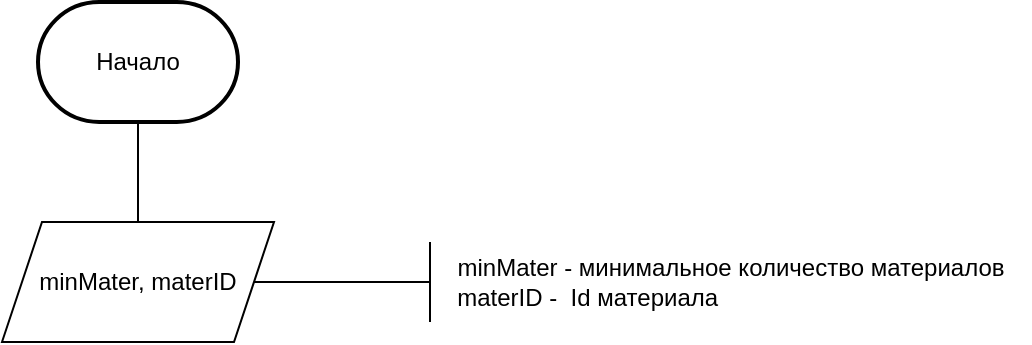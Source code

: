 <mxfile version="24.7.12">
  <diagram name="Страница — 1" id="UzoB-SKU8dqvIC3F3B4b">
    <mxGraphModel dx="1150" dy="623" grid="1" gridSize="10" guides="1" tooltips="1" connect="1" arrows="1" fold="1" page="1" pageScale="1" pageWidth="827" pageHeight="1169" math="0" shadow="0">
      <root>
        <mxCell id="0" />
        <mxCell id="1" parent="0" />
        <mxCell id="m42j-4T92V6Gx8V7wr2U-1" value="Начало" style="strokeWidth=2;html=1;shape=mxgraph.flowchart.terminator;whiteSpace=wrap;" vertex="1" parent="1">
          <mxGeometry x="324" y="40" width="100" height="60" as="geometry" />
        </mxCell>
        <mxCell id="m42j-4T92V6Gx8V7wr2U-2" value="minMater, materID" style="shape=parallelogram;perimeter=parallelogramPerimeter;whiteSpace=wrap;html=1;fixedSize=1;" vertex="1" parent="1">
          <mxGeometry x="306" y="150" width="136" height="60" as="geometry" />
        </mxCell>
        <mxCell id="m42j-4T92V6Gx8V7wr2U-3" value="" style="endArrow=none;html=1;rounded=0;entryX=0.5;entryY=1;entryDx=0;entryDy=0;entryPerimeter=0;exitX=0.5;exitY=0;exitDx=0;exitDy=0;" edge="1" parent="1" source="m42j-4T92V6Gx8V7wr2U-2" target="m42j-4T92V6Gx8V7wr2U-1">
          <mxGeometry width="50" height="50" relative="1" as="geometry">
            <mxPoint x="260" y="320" as="sourcePoint" />
            <mxPoint x="310" y="270" as="targetPoint" />
          </mxGeometry>
        </mxCell>
        <mxCell id="m42j-4T92V6Gx8V7wr2U-4" value="" style="endArrow=none;html=1;rounded=0;exitX=1;exitY=0.5;exitDx=0;exitDy=0;" edge="1" parent="1" source="m42j-4T92V6Gx8V7wr2U-2">
          <mxGeometry width="50" height="50" relative="1" as="geometry">
            <mxPoint x="440" y="300" as="sourcePoint" />
            <mxPoint x="520" y="180" as="targetPoint" />
          </mxGeometry>
        </mxCell>
        <mxCell id="m42j-4T92V6Gx8V7wr2U-5" value="" style="endArrow=none;html=1;rounded=0;" edge="1" parent="1">
          <mxGeometry width="50" height="50" relative="1" as="geometry">
            <mxPoint x="520" y="200" as="sourcePoint" />
            <mxPoint x="520" y="160" as="targetPoint" />
          </mxGeometry>
        </mxCell>
        <mxCell id="m42j-4T92V6Gx8V7wr2U-6" value="minMater - минимальное количество материалов&lt;br&gt;materID -&amp;nbsp; Id материала&amp;nbsp; &amp;nbsp; &amp;nbsp; &amp;nbsp; &amp;nbsp; &amp;nbsp; &amp;nbsp; &amp;nbsp; &amp;nbsp; &amp;nbsp; &amp;nbsp; &amp;nbsp; &amp;nbsp; &amp;nbsp; &amp;nbsp; &amp;nbsp; &amp;nbsp; &amp;nbsp; &amp;nbsp; &amp;nbsp; &amp;nbsp; &amp;nbsp;" style="text;html=1;align=center;verticalAlign=middle;resizable=0;points=[];autosize=1;strokeColor=none;fillColor=none;" vertex="1" parent="1">
          <mxGeometry x="520" y="160" width="300" height="40" as="geometry" />
        </mxCell>
      </root>
    </mxGraphModel>
  </diagram>
</mxfile>
